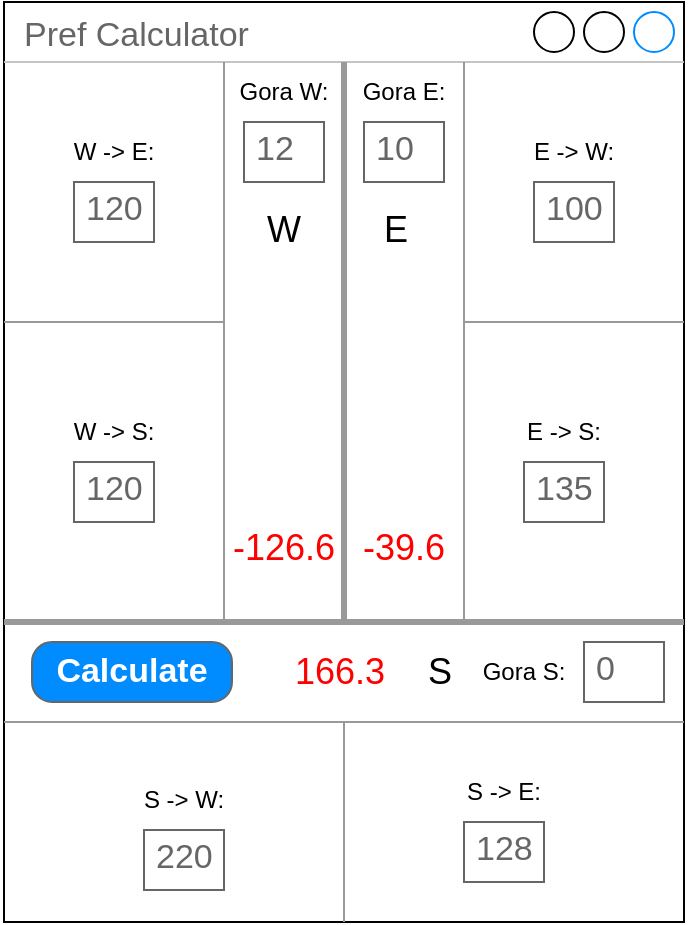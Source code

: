 <mxfile version="21.6.6" type="github">
  <diagram name="Page-1" id="DcEvQeqvasYTz4TGwMYB">
    <mxGraphModel dx="954" dy="585" grid="0" gridSize="10" guides="1" tooltips="1" connect="1" arrows="1" fold="1" page="1" pageScale="1" pageWidth="850" pageHeight="1100" math="0" shadow="0">
      <root>
        <mxCell id="0" />
        <mxCell id="1" parent="0" />
        <mxCell id="U69p0bRvu_9BenOVW2IM-1" value="Pref Calculator" style="strokeWidth=1;shadow=0;dashed=0;align=center;html=1;shape=mxgraph.mockup.containers.window;align=left;verticalAlign=top;spacingLeft=8;strokeColor2=#008cff;strokeColor3=#c4c4c4;fontColor=#666666;mainText=;fontSize=17;labelBackgroundColor=none;whiteSpace=wrap;" vertex="1" parent="1">
          <mxGeometry x="150" y="30" width="340" height="460" as="geometry" />
        </mxCell>
        <mxCell id="U69p0bRvu_9BenOVW2IM-2" value="" style="verticalLabelPosition=bottom;shadow=0;dashed=0;align=center;html=1;verticalAlign=top;strokeWidth=3;shape=mxgraph.mockup.markup.line;strokeColor=#999999;" vertex="1" parent="1">
          <mxGeometry x="150" y="330" width="340" height="20" as="geometry" />
        </mxCell>
        <mxCell id="U69p0bRvu_9BenOVW2IM-3" value="" style="verticalLabelPosition=bottom;shadow=0;dashed=0;align=center;html=1;verticalAlign=top;strokeWidth=3;shape=mxgraph.mockup.markup.line;strokeColor=#999999;direction=north;" vertex="1" parent="1">
          <mxGeometry x="310" y="60" width="20" height="280" as="geometry" />
        </mxCell>
        <mxCell id="U69p0bRvu_9BenOVW2IM-4" value="" style="verticalLabelPosition=bottom;shadow=0;dashed=0;align=center;html=1;verticalAlign=top;strokeWidth=1;shape=mxgraph.mockup.markup.line;strokeColor=#999999;direction=north;" vertex="1" parent="1">
          <mxGeometry x="370" y="60" width="20" height="280" as="geometry" />
        </mxCell>
        <mxCell id="U69p0bRvu_9BenOVW2IM-5" value="" style="verticalLabelPosition=bottom;shadow=0;dashed=0;align=center;html=1;verticalAlign=top;strokeWidth=1;shape=mxgraph.mockup.markup.line;strokeColor=#999999;direction=north;" vertex="1" parent="1">
          <mxGeometry x="250" y="60" width="20" height="280" as="geometry" />
        </mxCell>
        <mxCell id="U69p0bRvu_9BenOVW2IM-6" value="" style="verticalLabelPosition=bottom;shadow=0;dashed=0;align=center;html=1;verticalAlign=top;strokeWidth=1;shape=mxgraph.mockup.markup.line;strokeColor=#999999;" vertex="1" parent="1">
          <mxGeometry x="150" y="380" width="340" height="20" as="geometry" />
        </mxCell>
        <mxCell id="U69p0bRvu_9BenOVW2IM-8" value="Calculate" style="strokeWidth=1;shadow=0;dashed=0;align=center;html=1;shape=mxgraph.mockup.buttons.button;strokeColor=#666666;fontColor=#ffffff;mainText=;buttonStyle=round;fontSize=17;fontStyle=1;fillColor=#008cff;whiteSpace=wrap;" vertex="1" parent="1">
          <mxGeometry x="164" y="350" width="100" height="30" as="geometry" />
        </mxCell>
        <mxCell id="U69p0bRvu_9BenOVW2IM-15" value="Gora W:" style="text;html=1;strokeColor=none;fillColor=none;align=center;verticalAlign=middle;whiteSpace=wrap;rounded=0;" vertex="1" parent="1">
          <mxGeometry x="260" y="60" width="60" height="30" as="geometry" />
        </mxCell>
        <mxCell id="U69p0bRvu_9BenOVW2IM-16" value="12" style="strokeWidth=1;shadow=0;dashed=0;align=center;html=1;shape=mxgraph.mockup.text.textBox;fontColor=#666666;align=left;fontSize=17;spacingLeft=4;spacingTop=-3;whiteSpace=wrap;strokeColor=#666666;mainText=" vertex="1" parent="1">
          <mxGeometry x="270" y="90" width="40" height="30" as="geometry" />
        </mxCell>
        <mxCell id="U69p0bRvu_9BenOVW2IM-17" value="Gora E:" style="text;html=1;strokeColor=none;fillColor=none;align=center;verticalAlign=middle;whiteSpace=wrap;rounded=0;" vertex="1" parent="1">
          <mxGeometry x="320" y="60" width="60" height="30" as="geometry" />
        </mxCell>
        <mxCell id="U69p0bRvu_9BenOVW2IM-18" value="10" style="strokeWidth=1;shadow=0;dashed=0;align=center;html=1;shape=mxgraph.mockup.text.textBox;fontColor=#666666;align=left;fontSize=17;spacingLeft=4;spacingTop=-3;whiteSpace=wrap;strokeColor=#666666;mainText=" vertex="1" parent="1">
          <mxGeometry x="330" y="90" width="40" height="30" as="geometry" />
        </mxCell>
        <mxCell id="U69p0bRvu_9BenOVW2IM-21" value="" style="verticalLabelPosition=bottom;shadow=0;dashed=0;align=center;html=1;verticalAlign=top;strokeWidth=1;shape=mxgraph.mockup.markup.line;strokeColor=#999999;" vertex="1" parent="1">
          <mxGeometry x="150" y="180" width="110" height="20" as="geometry" />
        </mxCell>
        <mxCell id="U69p0bRvu_9BenOVW2IM-22" value="" style="verticalLabelPosition=bottom;shadow=0;dashed=0;align=center;html=1;verticalAlign=top;strokeWidth=1;shape=mxgraph.mockup.markup.line;strokeColor=#999999;" vertex="1" parent="1">
          <mxGeometry x="380" y="180" width="110" height="20" as="geometry" />
        </mxCell>
        <mxCell id="U69p0bRvu_9BenOVW2IM-23" value="" style="verticalLabelPosition=bottom;shadow=0;dashed=0;align=center;html=1;verticalAlign=top;strokeWidth=1;shape=mxgraph.mockup.markup.line;strokeColor=#999999;direction=north;" vertex="1" parent="1">
          <mxGeometry x="310" y="390" width="20" height="100" as="geometry" />
        </mxCell>
        <mxCell id="U69p0bRvu_9BenOVW2IM-29" value="" style="group" vertex="1" connectable="0" parent="1">
          <mxGeometry x="380" y="350" width="100" height="30" as="geometry" />
        </mxCell>
        <mxCell id="U69p0bRvu_9BenOVW2IM-19" value="Gora S:" style="text;html=1;strokeColor=none;fillColor=none;align=center;verticalAlign=middle;whiteSpace=wrap;rounded=0;" vertex="1" parent="U69p0bRvu_9BenOVW2IM-29">
          <mxGeometry width="60" height="30" as="geometry" />
        </mxCell>
        <mxCell id="U69p0bRvu_9BenOVW2IM-20" value="0" style="strokeWidth=1;shadow=0;dashed=0;align=center;html=1;shape=mxgraph.mockup.text.textBox;fontColor=#666666;align=left;fontSize=17;spacingLeft=4;spacingTop=-3;whiteSpace=wrap;strokeColor=#666666;mainText=" vertex="1" parent="U69p0bRvu_9BenOVW2IM-29">
          <mxGeometry x="60" width="40" height="30" as="geometry" />
        </mxCell>
        <mxCell id="U69p0bRvu_9BenOVW2IM-9" value="&lt;font style=&quot;font-size: 18px;&quot;&gt;W&lt;/font&gt;" style="text;html=1;strokeColor=none;fillColor=none;align=center;verticalAlign=middle;whiteSpace=wrap;rounded=0;" vertex="1" parent="1">
          <mxGeometry x="278" y="129" width="24" height="30" as="geometry" />
        </mxCell>
        <mxCell id="U69p0bRvu_9BenOVW2IM-30" value="&lt;font style=&quot;font-size: 18px;&quot;&gt;E&lt;/font&gt;" style="text;html=1;strokeColor=none;fillColor=none;align=center;verticalAlign=middle;whiteSpace=wrap;rounded=0;" vertex="1" parent="1">
          <mxGeometry x="334" y="129" width="24" height="30" as="geometry" />
        </mxCell>
        <mxCell id="U69p0bRvu_9BenOVW2IM-31" value="&lt;font style=&quot;font-size: 18px;&quot;&gt;S&lt;/font&gt;" style="text;html=1;strokeColor=none;fillColor=none;align=center;verticalAlign=middle;whiteSpace=wrap;rounded=0;" vertex="1" parent="1">
          <mxGeometry x="356" y="350" width="24" height="30" as="geometry" />
        </mxCell>
        <mxCell id="U69p0bRvu_9BenOVW2IM-32" value="120" style="strokeWidth=1;shadow=0;dashed=0;align=center;html=1;shape=mxgraph.mockup.text.textBox;fontColor=#666666;align=left;fontSize=17;spacingLeft=4;spacingTop=-3;whiteSpace=wrap;strokeColor=#666666;mainText=" vertex="1" parent="1">
          <mxGeometry x="185" y="120" width="40" height="30" as="geometry" />
        </mxCell>
        <mxCell id="U69p0bRvu_9BenOVW2IM-33" value="W -&amp;gt; E:" style="text;html=1;strokeColor=none;fillColor=none;align=center;verticalAlign=middle;whiteSpace=wrap;rounded=0;" vertex="1" parent="1">
          <mxGeometry x="175" y="90" width="60" height="30" as="geometry" />
        </mxCell>
        <mxCell id="U69p0bRvu_9BenOVW2IM-34" value="100" style="strokeWidth=1;shadow=0;dashed=0;align=center;html=1;shape=mxgraph.mockup.text.textBox;fontColor=#666666;align=left;fontSize=17;spacingLeft=4;spacingTop=-3;whiteSpace=wrap;strokeColor=#666666;mainText=" vertex="1" parent="1">
          <mxGeometry x="415" y="120" width="40" height="30" as="geometry" />
        </mxCell>
        <mxCell id="U69p0bRvu_9BenOVW2IM-35" value="E -&amp;gt; W:" style="text;html=1;strokeColor=none;fillColor=none;align=center;verticalAlign=middle;whiteSpace=wrap;rounded=0;" vertex="1" parent="1">
          <mxGeometry x="405" y="90" width="60" height="30" as="geometry" />
        </mxCell>
        <mxCell id="U69p0bRvu_9BenOVW2IM-36" value="E -&amp;gt; S:" style="text;html=1;strokeColor=none;fillColor=none;align=center;verticalAlign=middle;whiteSpace=wrap;rounded=0;" vertex="1" parent="1">
          <mxGeometry x="400" y="230" width="60" height="30" as="geometry" />
        </mxCell>
        <mxCell id="U69p0bRvu_9BenOVW2IM-37" value="135" style="strokeWidth=1;shadow=0;dashed=0;align=center;html=1;shape=mxgraph.mockup.text.textBox;fontColor=#666666;align=left;fontSize=17;spacingLeft=4;spacingTop=-3;whiteSpace=wrap;strokeColor=#666666;mainText=" vertex="1" parent="1">
          <mxGeometry x="410" y="260" width="40" height="30" as="geometry" />
        </mxCell>
        <mxCell id="U69p0bRvu_9BenOVW2IM-38" value="128" style="strokeWidth=1;shadow=0;dashed=0;align=center;html=1;shape=mxgraph.mockup.text.textBox;fontColor=#666666;align=left;fontSize=17;spacingLeft=4;spacingTop=-3;whiteSpace=wrap;strokeColor=#666666;mainText=" vertex="1" parent="1">
          <mxGeometry x="380" y="440" width="40" height="30" as="geometry" />
        </mxCell>
        <mxCell id="U69p0bRvu_9BenOVW2IM-39" value="S -&amp;gt; E:" style="text;html=1;strokeColor=none;fillColor=none;align=center;verticalAlign=middle;whiteSpace=wrap;rounded=0;" vertex="1" parent="1">
          <mxGeometry x="370" y="410" width="60" height="30" as="geometry" />
        </mxCell>
        <mxCell id="U69p0bRvu_9BenOVW2IM-40" value="220" style="strokeWidth=1;shadow=0;dashed=0;align=center;html=1;shape=mxgraph.mockup.text.textBox;fontColor=#666666;align=left;fontSize=17;spacingLeft=4;spacingTop=-3;whiteSpace=wrap;strokeColor=#666666;mainText=" vertex="1" parent="1">
          <mxGeometry x="220" y="444" width="40" height="30" as="geometry" />
        </mxCell>
        <mxCell id="U69p0bRvu_9BenOVW2IM-41" value="S -&amp;gt; W:" style="text;html=1;strokeColor=none;fillColor=none;align=center;verticalAlign=middle;whiteSpace=wrap;rounded=0;" vertex="1" parent="1">
          <mxGeometry x="210" y="414" width="60" height="30" as="geometry" />
        </mxCell>
        <mxCell id="U69p0bRvu_9BenOVW2IM-42" value="W -&amp;gt; S:" style="text;html=1;strokeColor=none;fillColor=none;align=center;verticalAlign=middle;whiteSpace=wrap;rounded=0;" vertex="1" parent="1">
          <mxGeometry x="175" y="230" width="60" height="30" as="geometry" />
        </mxCell>
        <mxCell id="U69p0bRvu_9BenOVW2IM-43" value="120" style="strokeWidth=1;shadow=0;dashed=0;align=center;html=1;shape=mxgraph.mockup.text.textBox;fontColor=#666666;align=left;fontSize=17;spacingLeft=4;spacingTop=-3;whiteSpace=wrap;strokeColor=#666666;mainText=" vertex="1" parent="1">
          <mxGeometry x="185" y="260" width="40" height="30" as="geometry" />
        </mxCell>
        <mxCell id="U69p0bRvu_9BenOVW2IM-44" value="&lt;font style=&quot;font-size: 18px;&quot;&gt;-126.6&lt;/font&gt;" style="text;html=1;strokeColor=none;fillColor=none;align=center;verticalAlign=middle;whiteSpace=wrap;rounded=0;fontColor=#FF0000;" vertex="1" parent="1">
          <mxGeometry x="278" y="288" width="24" height="30" as="geometry" />
        </mxCell>
        <mxCell id="U69p0bRvu_9BenOVW2IM-45" value="&lt;font style=&quot;font-size: 18px;&quot;&gt;-39.6&lt;/font&gt;" style="text;html=1;strokeColor=none;fillColor=none;align=center;verticalAlign=middle;whiteSpace=wrap;rounded=0;fontColor=#FF0000;" vertex="1" parent="1">
          <mxGeometry x="338" y="288" width="24" height="30" as="geometry" />
        </mxCell>
        <mxCell id="U69p0bRvu_9BenOVW2IM-46" value="&lt;font style=&quot;font-size: 18px;&quot;&gt;166.3&lt;/font&gt;" style="text;html=1;strokeColor=none;fillColor=none;align=center;verticalAlign=middle;whiteSpace=wrap;rounded=0;fontColor=#FF0000;" vertex="1" parent="1">
          <mxGeometry x="306" y="350" width="24" height="30" as="geometry" />
        </mxCell>
      </root>
    </mxGraphModel>
  </diagram>
</mxfile>
